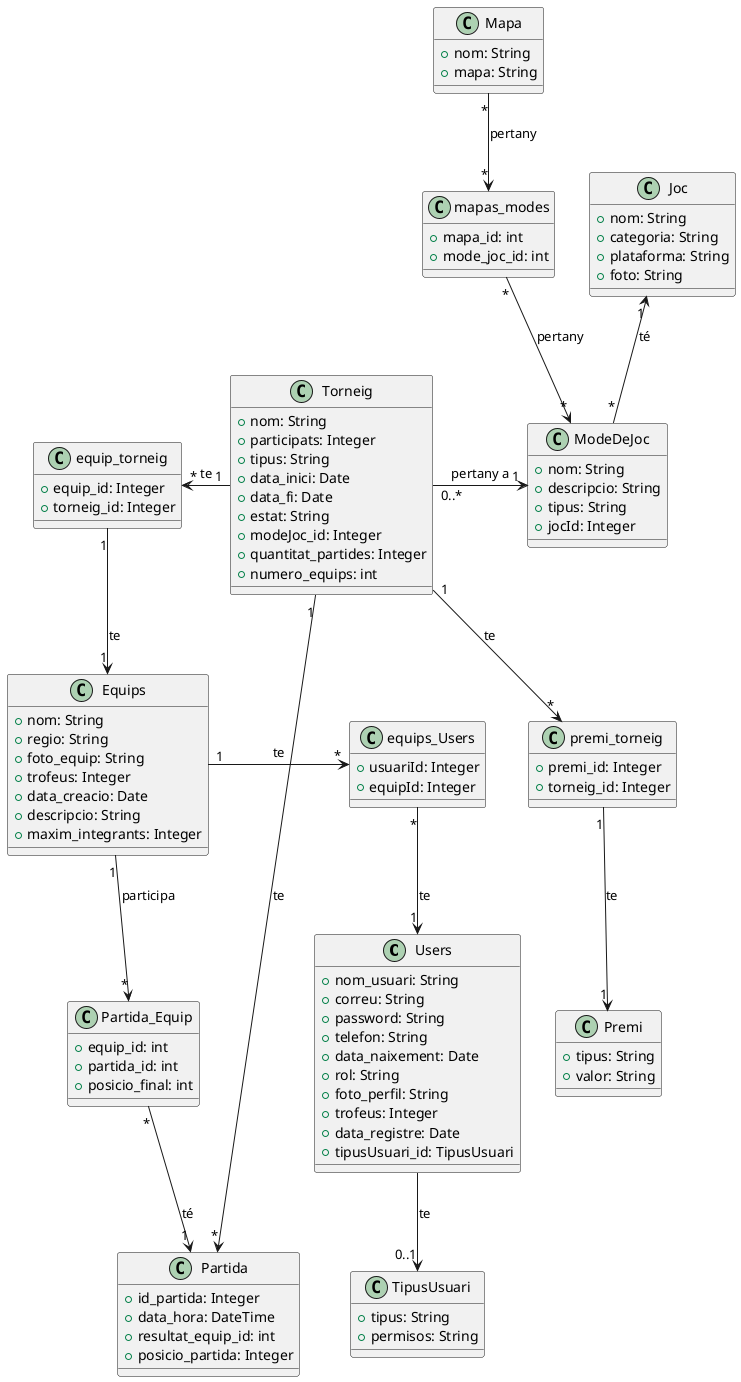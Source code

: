 @startuml

class Users {
   +nom_usuari: String
   +correu: String
   +password: String
   +telefon: String
   +data_naixement: Date
   +rol: String
   +foto_perfil: String
   +trofeus: Integer
   +data_registre: Date
   +tipusUsuari_id: TipusUsuari
}

class TipusUsuari {
   +tipus: String
   +permisos: String
}

class Mapa {
   +nom: String
   +mapa: String
}

class mapas_modes {
   +mapa_id: int
   +mode_joc_id: int
}

class Equips {
   +nom: String
   +regio: String
   +foto_equip: String
   +trofeus: Integer
   +data_creacio: Date
   +descripcio: String
   +maxim_integrants: Integer
}

class Torneig {
   +nom: String
   +participats: Integer
   +tipus: String
   +data_inici: Date
   +data_fi: Date
   +estat: String
   +modeJoc_id: Integer
   +quantitat_partides: Integer
   +numero_equips: int
}

class premi_torneig {
   +premi_id: Integer
   +torneig_id: Integer
}

class equip_torneig {
   +equip_id: Integer
   +torneig_id: Integer
}

class equips_Users {
   +usuariId: Integer
   +equipId: Integer
}

class Joc {
   +nom: String
   +categoria: String
   +plataforma: String
   +foto: String
}

class ModeDeJoc {
   +nom: String
   +descripcio: String
   +tipus: String
   +jocId: Integer
}

class Partida {
   +id_partida: Integer
   +data_hora: DateTime
   +resultat_equip_id: int
   +posicio_partida: Integer
}

class Premi {
   +tipus: String
   +valor: String
}

class Partida_Equip {
   +equip_id: int
   +partida_id: int
   +posicio_final: int
}

Users --> "0..1" TipusUsuari : te
Torneig "0..*" -right-> "1" ModeDeJoc : pertany a
Joc "1" <-- "*" ModeDeJoc : té

Torneig "1" -left-> "*" equip_torneig : te
equip_torneig "1" --> "1" Equips : te

Equips "1" -right-> "*" equips_Users : te
equips_Users "*" --> "1" Users : te

Torneig "1" --> "*" premi_torneig : te
premi_torneig "1" --> "1" Premi : te

Torneig "1" --> "*" Partida : te

Mapa "*" --> "*" mapas_modes : pertany
mapas_modes "*" --> "*" ModeDeJoc : pertany

Partida_Equip "*" --> "1" Partida : té
Equips "1" --> "*" "Partida_Equip" : participa
@enduml
